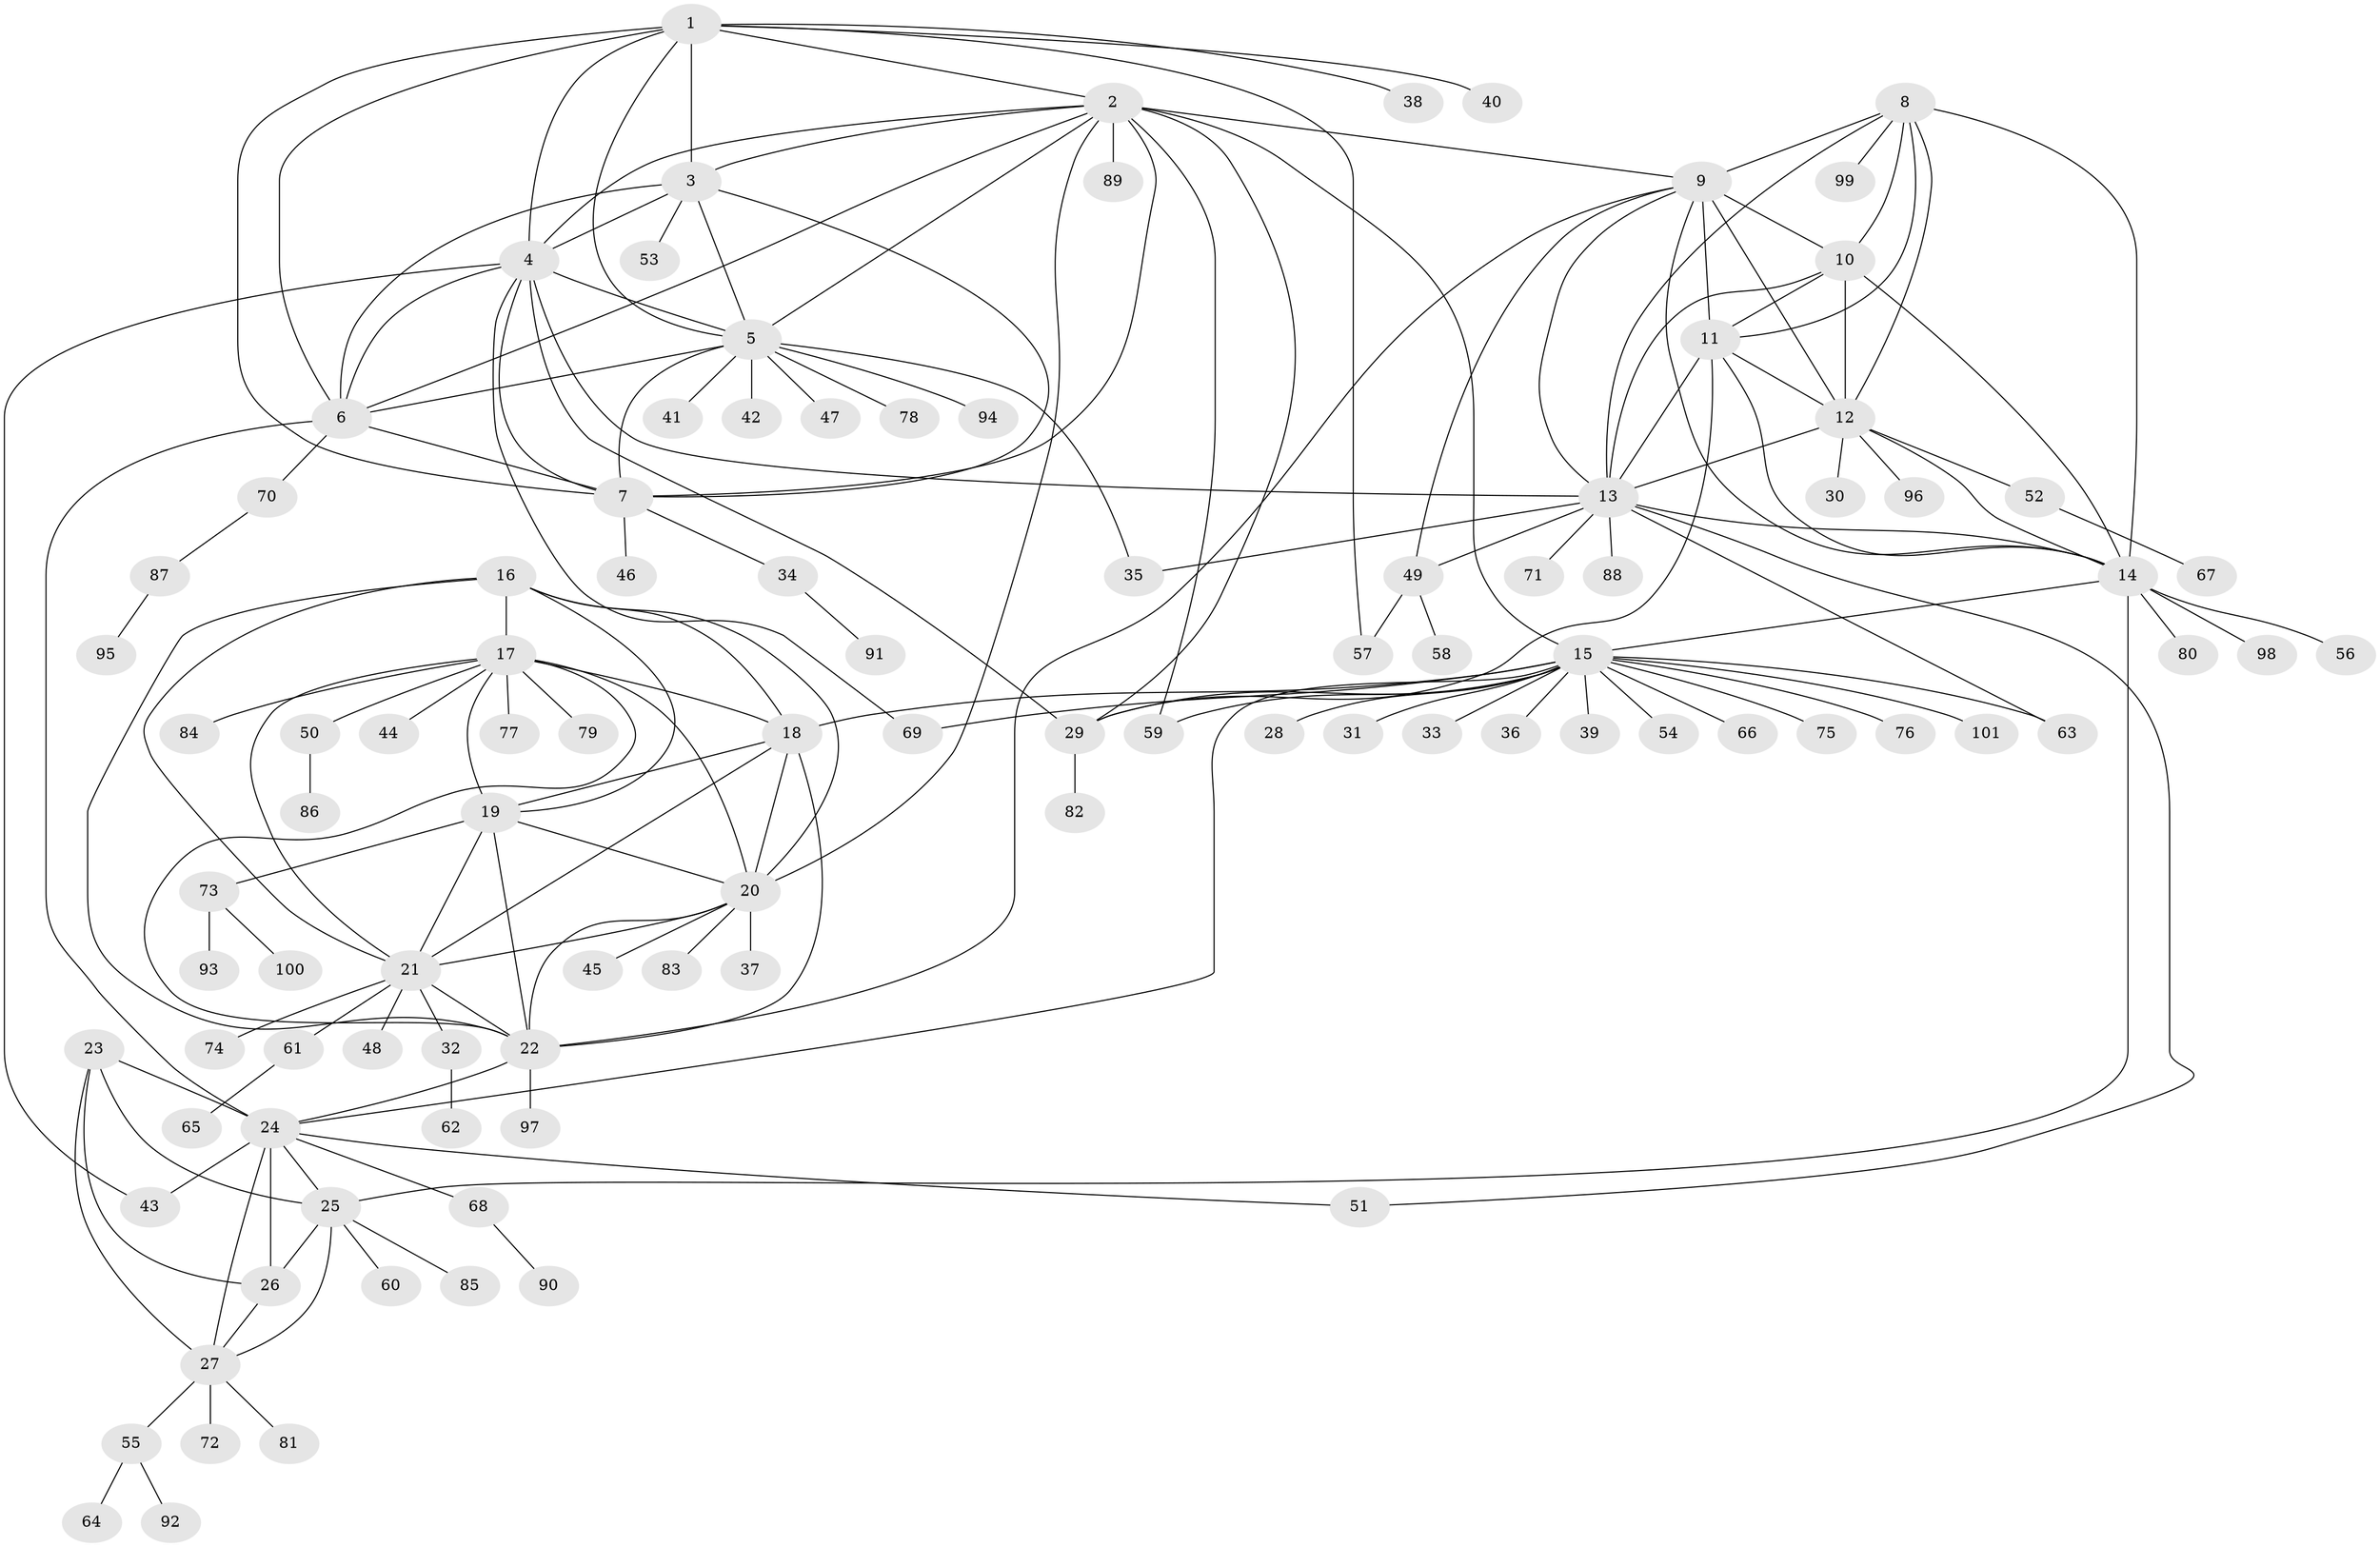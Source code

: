// original degree distribution, {10: 0.04195804195804196, 14: 0.013986013986013986, 8: 0.03496503496503497, 11: 0.02097902097902098, 13: 0.006993006993006993, 9: 0.04195804195804196, 7: 0.04895104895104895, 12: 0.027972027972027972, 6: 0.006993006993006993, 1: 0.5664335664335665, 3: 0.04195804195804196, 2: 0.13986013986013987, 4: 0.006993006993006993}
// Generated by graph-tools (version 1.1) at 2025/52/03/04/25 22:52:35]
// undirected, 101 vertices, 169 edges
graph export_dot {
  node [color=gray90,style=filled];
  1;
  2;
  3;
  4;
  5;
  6;
  7;
  8;
  9;
  10;
  11;
  12;
  13;
  14;
  15;
  16;
  17;
  18;
  19;
  20;
  21;
  22;
  23;
  24;
  25;
  26;
  27;
  28;
  29;
  30;
  31;
  32;
  33;
  34;
  35;
  36;
  37;
  38;
  39;
  40;
  41;
  42;
  43;
  44;
  45;
  46;
  47;
  48;
  49;
  50;
  51;
  52;
  53;
  54;
  55;
  56;
  57;
  58;
  59;
  60;
  61;
  62;
  63;
  64;
  65;
  66;
  67;
  68;
  69;
  70;
  71;
  72;
  73;
  74;
  75;
  76;
  77;
  78;
  79;
  80;
  81;
  82;
  83;
  84;
  85;
  86;
  87;
  88;
  89;
  90;
  91;
  92;
  93;
  94;
  95;
  96;
  97;
  98;
  99;
  100;
  101;
  1 -- 2 [weight=1.0];
  1 -- 3 [weight=1.0];
  1 -- 4 [weight=1.0];
  1 -- 5 [weight=1.0];
  1 -- 6 [weight=1.0];
  1 -- 7 [weight=1.0];
  1 -- 38 [weight=1.0];
  1 -- 40 [weight=1.0];
  1 -- 57 [weight=1.0];
  2 -- 3 [weight=1.0];
  2 -- 4 [weight=1.0];
  2 -- 5 [weight=1.0];
  2 -- 6 [weight=1.0];
  2 -- 7 [weight=1.0];
  2 -- 9 [weight=1.0];
  2 -- 15 [weight=1.0];
  2 -- 20 [weight=1.0];
  2 -- 29 [weight=2.0];
  2 -- 59 [weight=1.0];
  2 -- 89 [weight=1.0];
  3 -- 4 [weight=1.0];
  3 -- 5 [weight=1.0];
  3 -- 6 [weight=1.0];
  3 -- 7 [weight=1.0];
  3 -- 53 [weight=1.0];
  4 -- 5 [weight=1.0];
  4 -- 6 [weight=1.0];
  4 -- 7 [weight=1.0];
  4 -- 13 [weight=1.0];
  4 -- 29 [weight=1.0];
  4 -- 43 [weight=1.0];
  4 -- 69 [weight=1.0];
  5 -- 6 [weight=1.0];
  5 -- 7 [weight=1.0];
  5 -- 35 [weight=1.0];
  5 -- 41 [weight=1.0];
  5 -- 42 [weight=1.0];
  5 -- 47 [weight=1.0];
  5 -- 78 [weight=1.0];
  5 -- 94 [weight=1.0];
  6 -- 7 [weight=1.0];
  6 -- 24 [weight=1.0];
  6 -- 70 [weight=1.0];
  7 -- 34 [weight=1.0];
  7 -- 46 [weight=1.0];
  8 -- 9 [weight=1.0];
  8 -- 10 [weight=1.0];
  8 -- 11 [weight=1.0];
  8 -- 12 [weight=1.0];
  8 -- 13 [weight=1.0];
  8 -- 14 [weight=1.0];
  8 -- 99 [weight=1.0];
  9 -- 10 [weight=1.0];
  9 -- 11 [weight=5.0];
  9 -- 12 [weight=1.0];
  9 -- 13 [weight=1.0];
  9 -- 14 [weight=1.0];
  9 -- 22 [weight=1.0];
  9 -- 49 [weight=1.0];
  10 -- 11 [weight=1.0];
  10 -- 12 [weight=1.0];
  10 -- 13 [weight=1.0];
  10 -- 14 [weight=1.0];
  11 -- 12 [weight=1.0];
  11 -- 13 [weight=1.0];
  11 -- 14 [weight=1.0];
  11 -- 29 [weight=1.0];
  12 -- 13 [weight=1.0];
  12 -- 14 [weight=1.0];
  12 -- 30 [weight=1.0];
  12 -- 52 [weight=1.0];
  12 -- 96 [weight=1.0];
  13 -- 14 [weight=1.0];
  13 -- 35 [weight=1.0];
  13 -- 49 [weight=1.0];
  13 -- 51 [weight=1.0];
  13 -- 63 [weight=1.0];
  13 -- 71 [weight=1.0];
  13 -- 88 [weight=1.0];
  14 -- 15 [weight=1.0];
  14 -- 25 [weight=1.0];
  14 -- 56 [weight=1.0];
  14 -- 80 [weight=1.0];
  14 -- 98 [weight=1.0];
  15 -- 18 [weight=1.0];
  15 -- 24 [weight=2.0];
  15 -- 28 [weight=1.0];
  15 -- 29 [weight=1.0];
  15 -- 31 [weight=1.0];
  15 -- 33 [weight=1.0];
  15 -- 36 [weight=1.0];
  15 -- 39 [weight=1.0];
  15 -- 54 [weight=1.0];
  15 -- 59 [weight=1.0];
  15 -- 63 [weight=1.0];
  15 -- 66 [weight=1.0];
  15 -- 69 [weight=1.0];
  15 -- 75 [weight=1.0];
  15 -- 76 [weight=1.0];
  15 -- 101 [weight=1.0];
  16 -- 17 [weight=1.0];
  16 -- 18 [weight=1.0];
  16 -- 19 [weight=1.0];
  16 -- 20 [weight=1.0];
  16 -- 21 [weight=1.0];
  16 -- 22 [weight=1.0];
  17 -- 18 [weight=1.0];
  17 -- 19 [weight=1.0];
  17 -- 20 [weight=1.0];
  17 -- 21 [weight=1.0];
  17 -- 22 [weight=1.0];
  17 -- 44 [weight=1.0];
  17 -- 50 [weight=1.0];
  17 -- 77 [weight=1.0];
  17 -- 79 [weight=1.0];
  17 -- 84 [weight=1.0];
  18 -- 19 [weight=1.0];
  18 -- 20 [weight=1.0];
  18 -- 21 [weight=1.0];
  18 -- 22 [weight=1.0];
  19 -- 20 [weight=1.0];
  19 -- 21 [weight=1.0];
  19 -- 22 [weight=1.0];
  19 -- 73 [weight=1.0];
  20 -- 21 [weight=1.0];
  20 -- 22 [weight=1.0];
  20 -- 37 [weight=1.0];
  20 -- 45 [weight=1.0];
  20 -- 83 [weight=1.0];
  21 -- 22 [weight=1.0];
  21 -- 32 [weight=1.0];
  21 -- 48 [weight=1.0];
  21 -- 61 [weight=1.0];
  21 -- 74 [weight=1.0];
  22 -- 24 [weight=1.0];
  22 -- 97 [weight=1.0];
  23 -- 24 [weight=5.0];
  23 -- 25 [weight=1.0];
  23 -- 26 [weight=1.0];
  23 -- 27 [weight=1.0];
  24 -- 25 [weight=3.0];
  24 -- 26 [weight=3.0];
  24 -- 27 [weight=3.0];
  24 -- 43 [weight=1.0];
  24 -- 51 [weight=1.0];
  24 -- 68 [weight=1.0];
  25 -- 26 [weight=1.0];
  25 -- 27 [weight=1.0];
  25 -- 60 [weight=1.0];
  25 -- 85 [weight=1.0];
  26 -- 27 [weight=1.0];
  27 -- 55 [weight=1.0];
  27 -- 72 [weight=1.0];
  27 -- 81 [weight=1.0];
  29 -- 82 [weight=3.0];
  32 -- 62 [weight=1.0];
  34 -- 91 [weight=1.0];
  49 -- 57 [weight=1.0];
  49 -- 58 [weight=1.0];
  50 -- 86 [weight=1.0];
  52 -- 67 [weight=1.0];
  55 -- 64 [weight=1.0];
  55 -- 92 [weight=1.0];
  61 -- 65 [weight=1.0];
  68 -- 90 [weight=1.0];
  70 -- 87 [weight=1.0];
  73 -- 93 [weight=1.0];
  73 -- 100 [weight=1.0];
  87 -- 95 [weight=1.0];
}
